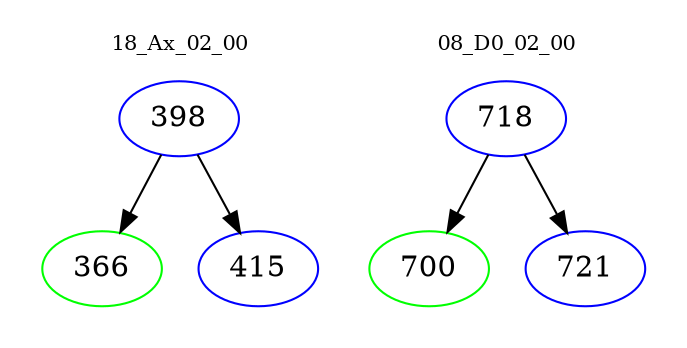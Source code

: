 digraph{
subgraph cluster_0 {
color = white
label = "18_Ax_02_00";
fontsize=10;
T0_398 [label="398", color="blue"]
T0_398 -> T0_366 [color="black"]
T0_366 [label="366", color="green"]
T0_398 -> T0_415 [color="black"]
T0_415 [label="415", color="blue"]
}
subgraph cluster_1 {
color = white
label = "08_D0_02_00";
fontsize=10;
T1_718 [label="718", color="blue"]
T1_718 -> T1_700 [color="black"]
T1_700 [label="700", color="green"]
T1_718 -> T1_721 [color="black"]
T1_721 [label="721", color="blue"]
}
}
